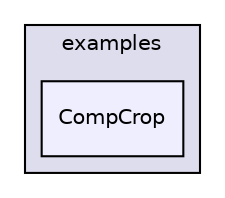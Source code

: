 digraph "examples/CompCrop" {
  compound=true
  node [ fontsize="10", fontname="Helvetica"];
  edge [ labelfontsize="10", labelfontname="Helvetica"];
  subgraph clusterdir_d28a4824dc47e487b107a5db32ef43c4 {
    graph [ bgcolor="#ddddee", pencolor="black", label="examples" fontname="Helvetica", fontsize="10", URL="dir_d28a4824dc47e487b107a5db32ef43c4.html"]
  dir_8dcbebf38b229bfa7bb34d68bf824093 [shape=box, label="CompCrop", style="filled", fillcolor="#eeeeff", pencolor="black", URL="dir_8dcbebf38b229bfa7bb34d68bf824093.html"];
  }
}
